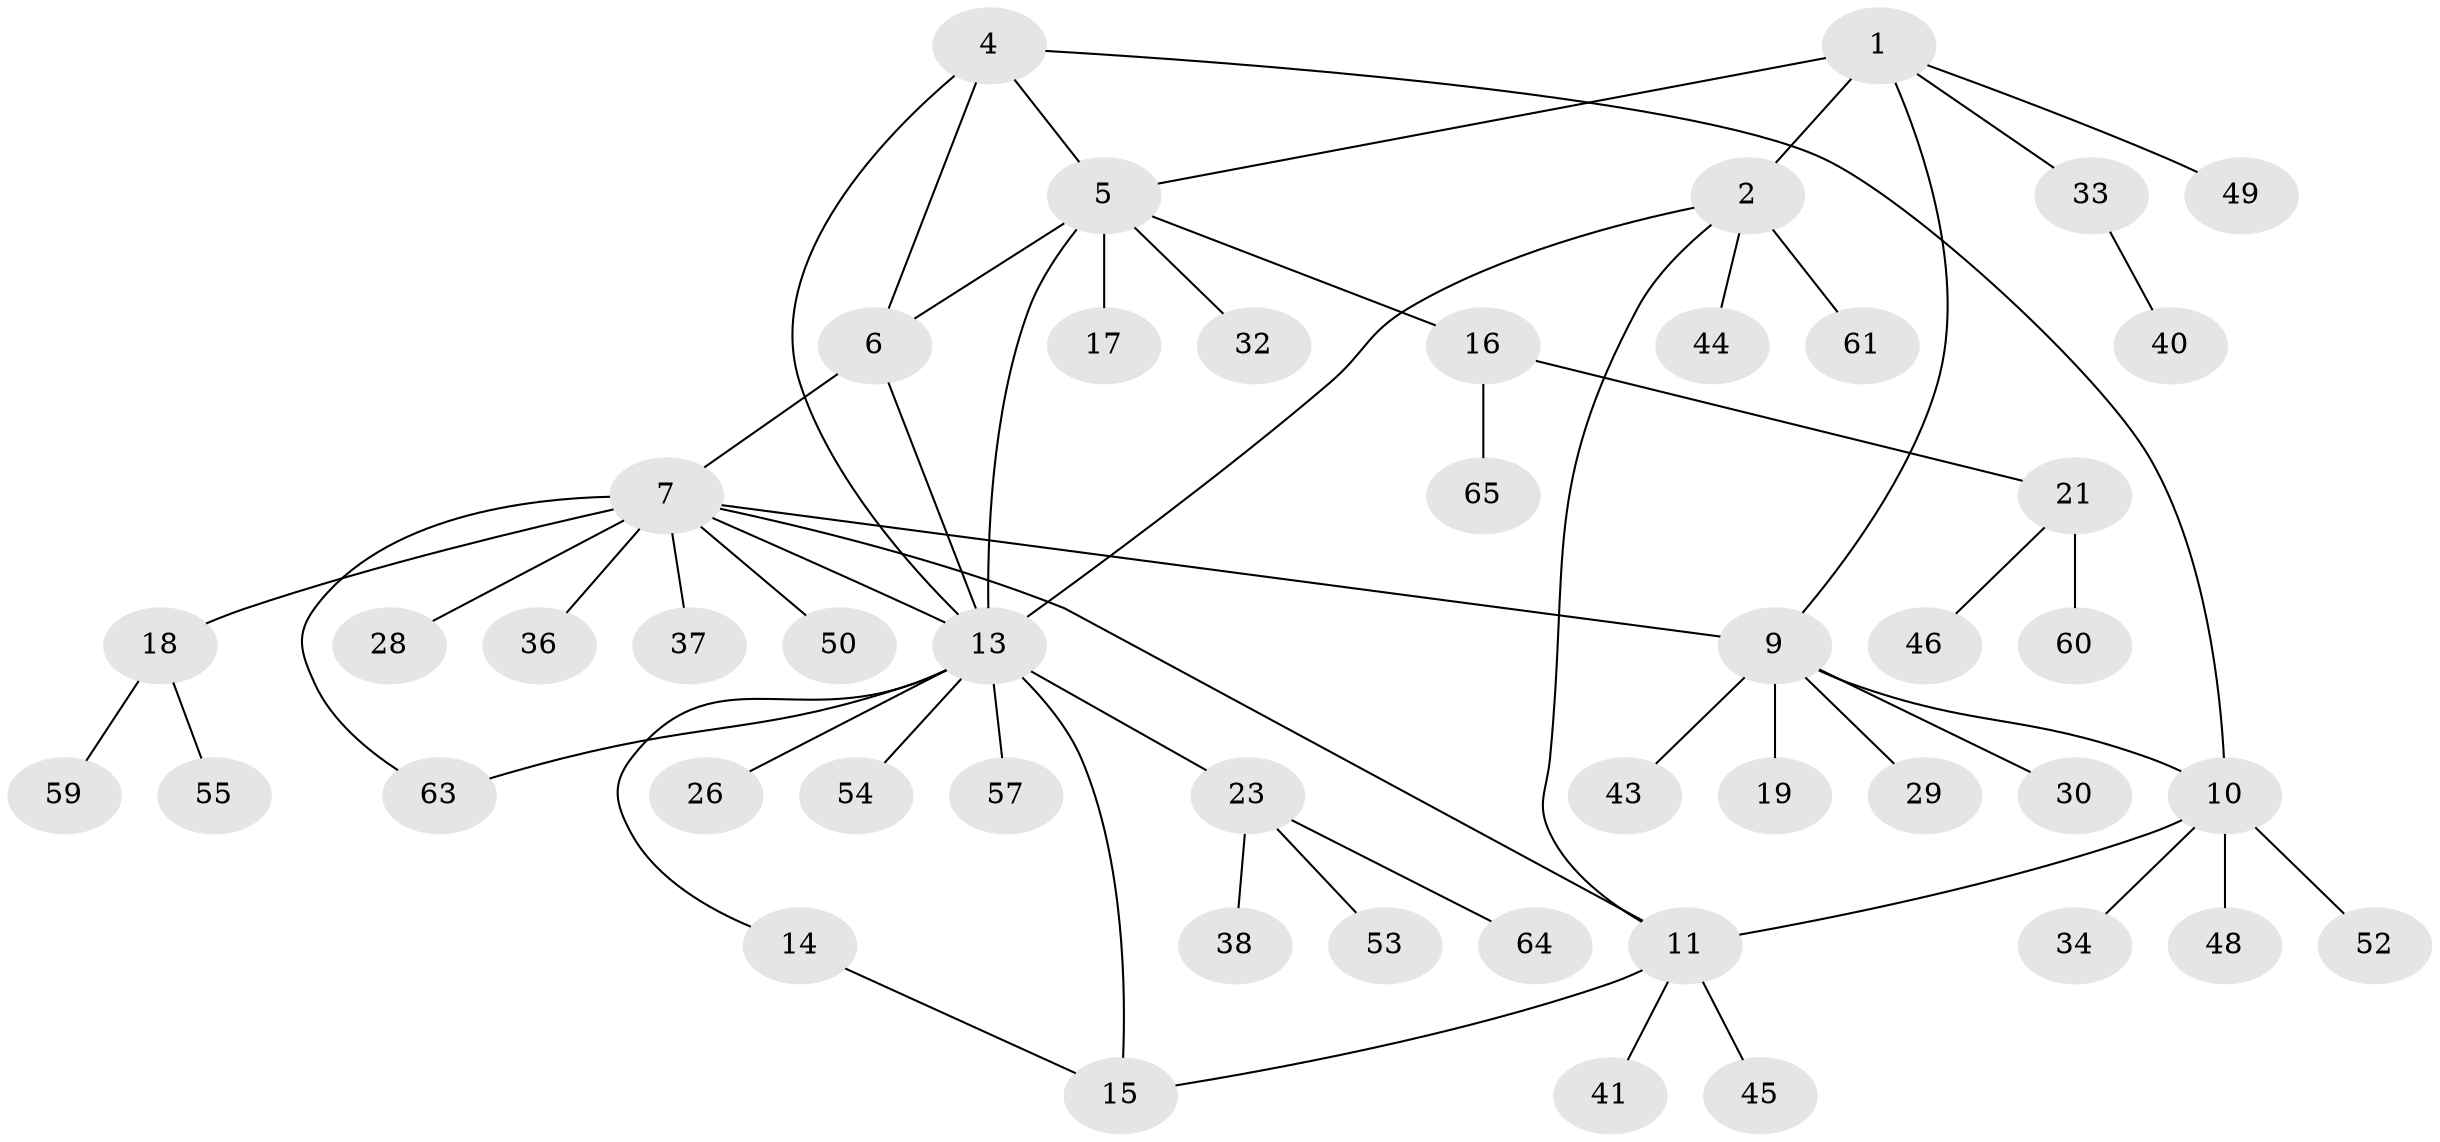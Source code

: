 // original degree distribution, {7: 0.046153846153846156, 3: 0.07692307692307693, 5: 0.06153846153846154, 4: 0.06153846153846154, 9: 0.015384615384615385, 8: 0.015384615384615385, 2: 0.15384615384615385, 13: 0.015384615384615385, 1: 0.5538461538461539}
// Generated by graph-tools (version 1.1) at 2025/42/03/06/25 10:42:11]
// undirected, 48 vertices, 59 edges
graph export_dot {
graph [start="1"]
  node [color=gray90,style=filled];
  1 [super="+35"];
  2 [super="+3"];
  4 [super="+31"];
  5 [super="+22"];
  6 [super="+47"];
  7 [super="+8"];
  9 [super="+20"];
  10 [super="+12"];
  11 [super="+56"];
  13 [super="+27"];
  14 [super="+62"];
  15 [super="+39"];
  16 [super="+58"];
  17;
  18 [super="+24"];
  19 [super="+51"];
  21;
  23 [super="+25"];
  26;
  28;
  29;
  30;
  32;
  33;
  34;
  36;
  37;
  38;
  40 [super="+42"];
  41;
  43;
  44;
  45;
  46;
  48;
  49;
  50;
  52;
  53;
  54;
  55;
  57;
  59;
  60;
  61;
  63;
  64;
  65;
  1 -- 2 [weight=2];
  1 -- 5;
  1 -- 9;
  1 -- 33;
  1 -- 49;
  2 -- 44;
  2 -- 13;
  2 -- 11;
  2 -- 61;
  4 -- 5;
  4 -- 6;
  4 -- 10;
  4 -- 13;
  5 -- 6;
  5 -- 16;
  5 -- 17;
  5 -- 32;
  5 -- 13;
  6 -- 7;
  6 -- 13;
  7 -- 9 [weight=2];
  7 -- 11;
  7 -- 18;
  7 -- 28;
  7 -- 36;
  7 -- 37;
  7 -- 63;
  7 -- 50;
  7 -- 13;
  9 -- 19;
  9 -- 10;
  9 -- 43;
  9 -- 29;
  9 -- 30;
  10 -- 11 [weight=2];
  10 -- 34;
  10 -- 48;
  10 -- 52;
  11 -- 15;
  11 -- 41;
  11 -- 45;
  13 -- 14;
  13 -- 15;
  13 -- 23;
  13 -- 26;
  13 -- 54;
  13 -- 57;
  13 -- 63;
  14 -- 15;
  16 -- 21;
  16 -- 65;
  18 -- 55;
  18 -- 59;
  21 -- 46;
  21 -- 60;
  23 -- 38;
  23 -- 64;
  23 -- 53;
  33 -- 40;
}
